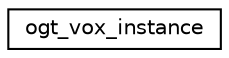digraph "Graphical Class Hierarchy"
{
 // LATEX_PDF_SIZE
  edge [fontname="Helvetica",fontsize="10",labelfontname="Helvetica",labelfontsize="10"];
  node [fontname="Helvetica",fontsize="10",shape=record];
  rankdir="LR";
  Node0 [label="ogt_vox_instance",height=0.2,width=0.4,color="black", fillcolor="white", style="filled",URL="$da/d65/structogt__vox__instance.htm",tooltip=" "];
}
